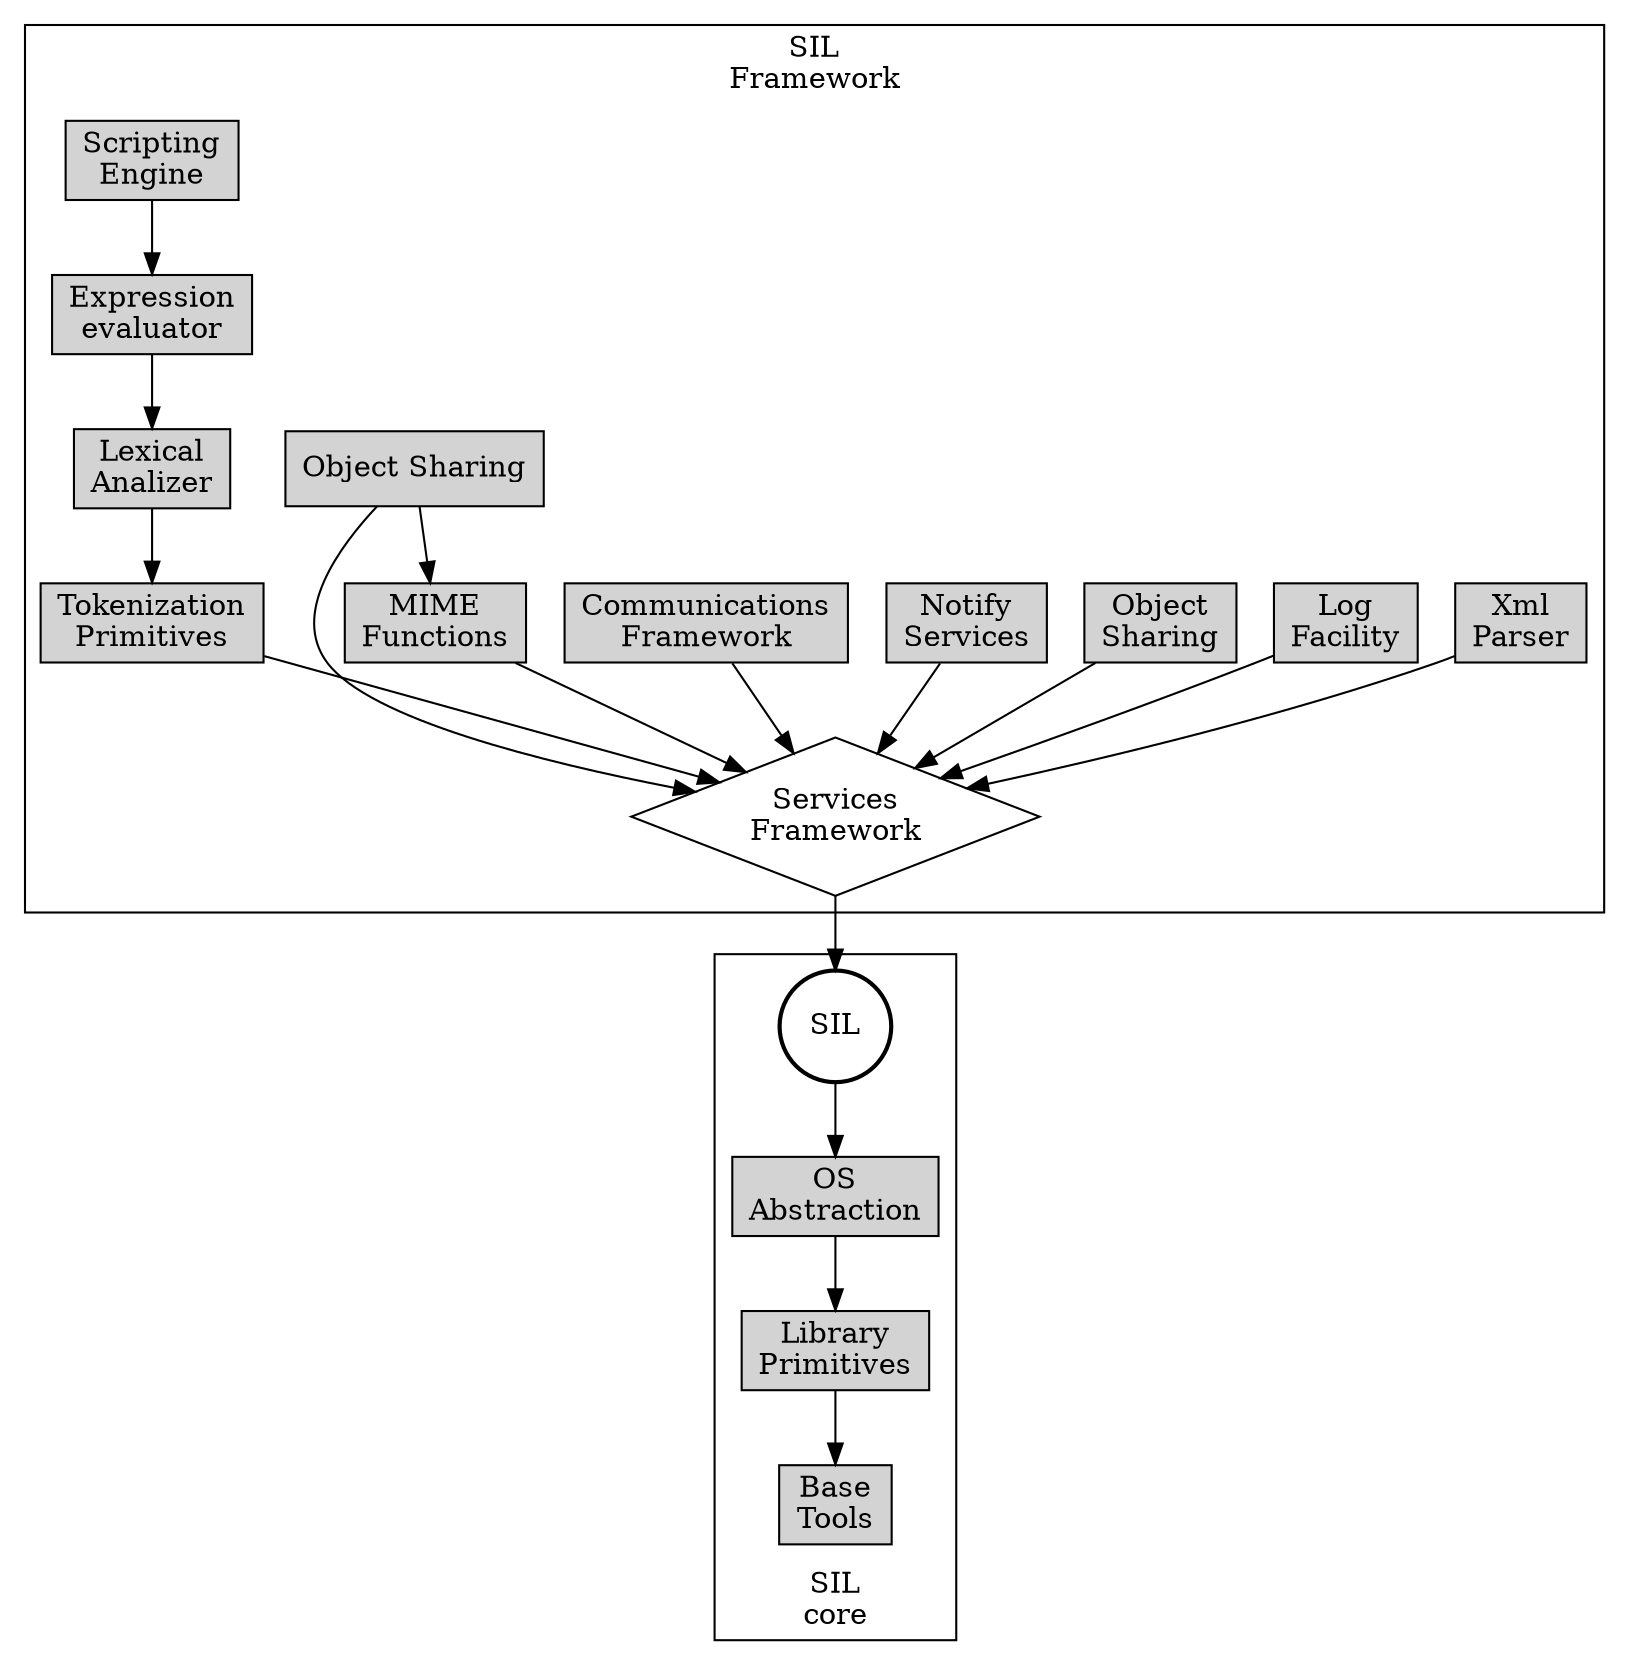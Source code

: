 digraph SilLayoutSimple
  {
    size="20,20";

    subgraph cluster0 {

        node [shape=box,style=filled];
        color=black;
        label = "SIL\ncore"; 
        labelloc = bottom;

        base        [label = "Base\nTools"];
        lib         [label = "Library\nPrimitives"];
        os          [label = "OS\nAbstraction"];
        sil         [label = "SIL",shape=circle,style=bold];

        sil -> os;
        os -> lib;
        lib -> base;
        
      }



    subgraph cluster1 {

      node [shape=box];
      color=black;
      label = "SIL\nFramework"; 

      fwk         [label = "Services\nFramework", shape=diamond];

      node [style=filled];
      xml         [label = "Xml\nParser"];
      log         [label = "Log\nFacility"];
      so          [label = "Object\nSharing"];
      mime        [label = "MIME\nFunctions"];
      notify      [label = "Notify\nServices"];
      lexer       [label = "Lexical\nAnalizer"];
      comms       [label = "Communications\nFramework"];
      email       [label = "Object Sharing"];
      eval        [label = "Expression\nevaluator"];
      script      [label = "Scripting\nEngine"];
      token       [label = "Tokenization\nPrimitives"];

      fwk -> sil [lhead=cluster1,ltail=cluster0];

      log -> fwk;
      xml -> fwk;
      
      mime -> fwk;
      email -> fwk;

      notify -> fwk;

      so -> fwk;
      comms -> fwk;

      email -> mime;
      script -> eval -> lexer -> token -> fwk;

      }
    
  } 

